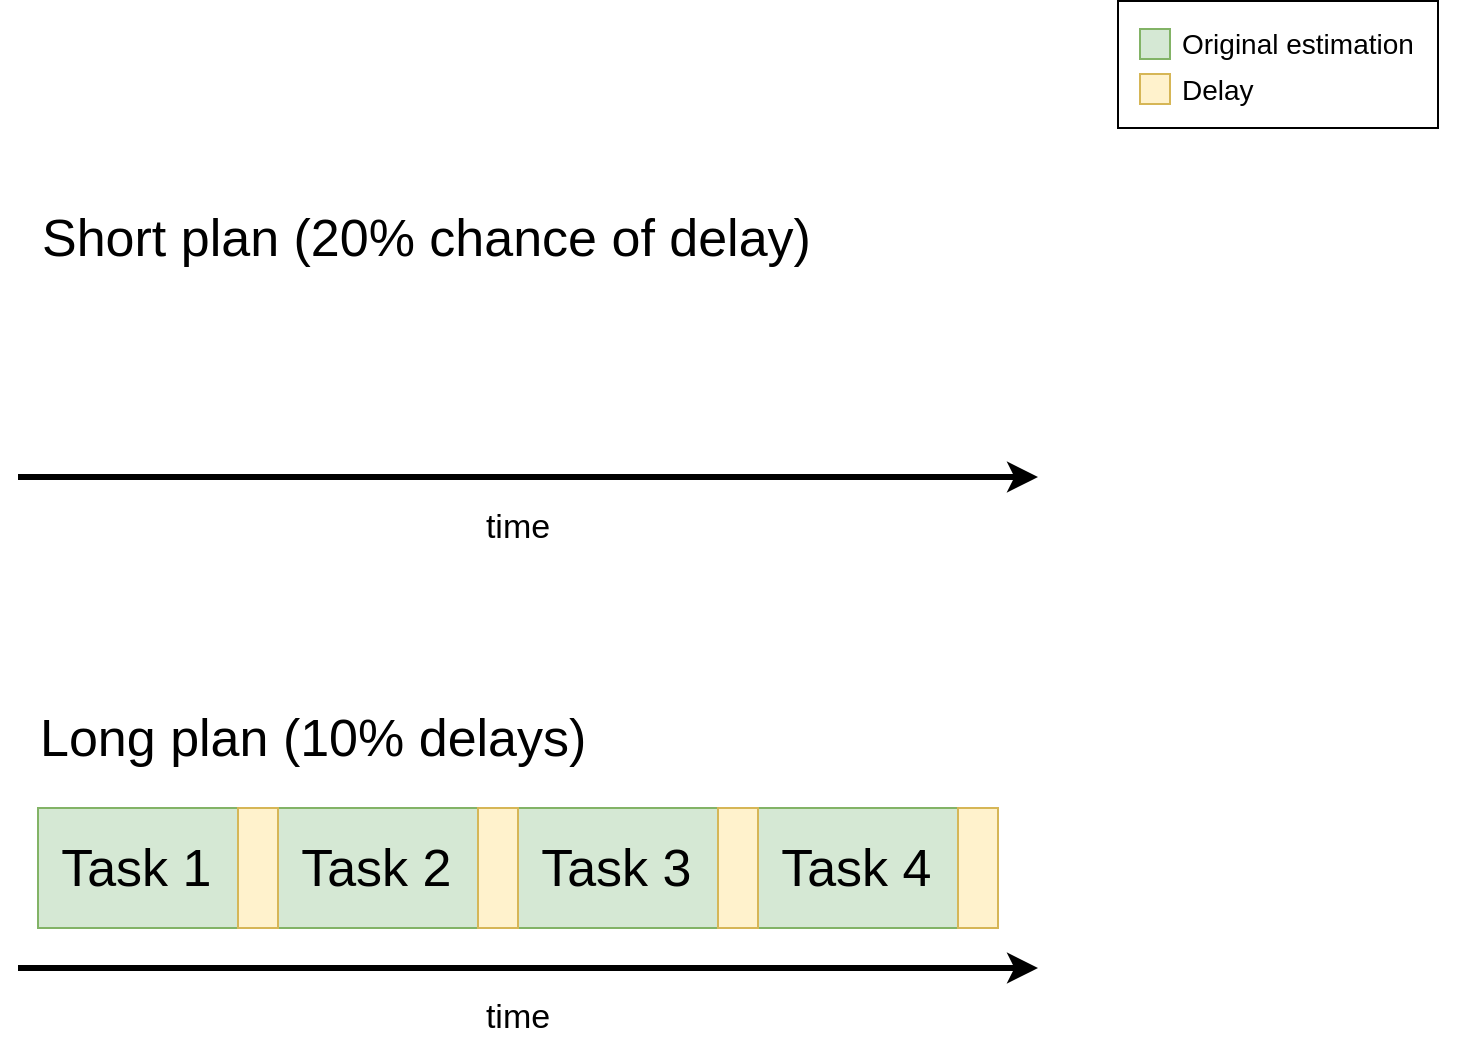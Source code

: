 <mxfile version="20.0.4" type="device"><diagram id="-2s3bSVUqWXzom6gFjVe" name="Page-1"><mxGraphModel dx="1186" dy="714" grid="1" gridSize="10" guides="1" tooltips="1" connect="1" arrows="1" fold="1" page="1" pageScale="1" pageWidth="827" pageHeight="1169" math="0" shadow="0"><root><mxCell id="0"/><mxCell id="1" parent="0"/><mxCell id="1u4Bp3xp8qjg-ytO70vA-32" value="" style="rounded=0;whiteSpace=wrap;html=1;fontSize=14;" vertex="1" parent="1"><mxGeometry x="600" y="16.5" width="160" height="63.5" as="geometry"/></mxCell><mxCell id="1u4Bp3xp8qjg-ytO70vA-5" value="Short plan (20% chance of delay)" style="text;html=1;strokeColor=none;fillColor=none;align=left;verticalAlign=middle;whiteSpace=wrap;rounded=0;fontSize=26;" vertex="1" parent="1"><mxGeometry x="60" y="120" width="430" height="30" as="geometry"/></mxCell><mxCell id="1u4Bp3xp8qjg-ytO70vA-9" value="time" style="text;html=1;strokeColor=none;fillColor=none;align=center;verticalAlign=middle;whiteSpace=wrap;rounded=0;fontSize=17;" vertex="1" parent="1"><mxGeometry x="175" y="264.5" width="250" height="30" as="geometry"/></mxCell><mxCell id="1u4Bp3xp8qjg-ytO70vA-10" value="" style="endArrow=classic;html=1;rounded=0;fontSize=26;strokeWidth=3;" edge="1" parent="1"><mxGeometry width="50" height="50" relative="1" as="geometry"><mxPoint x="50" y="254.5" as="sourcePoint"/><mxPoint x="560" y="254.5" as="targetPoint"/></mxGeometry></mxCell><mxCell id="1u4Bp3xp8qjg-ytO70vA-11" value="Long plan (10% delays)" style="text;html=1;strokeColor=none;fillColor=none;align=left;verticalAlign=middle;whiteSpace=wrap;rounded=0;fontSize=26;" vertex="1" parent="1"><mxGeometry x="58.5" y="370" width="329" height="30" as="geometry"/></mxCell><mxCell id="1u4Bp3xp8qjg-ytO70vA-22" value="" style="rounded=0;whiteSpace=wrap;html=1;fontSize=17;fillColor=#d5e8d4;strokeColor=#82b366;" vertex="1" parent="1"><mxGeometry x="611" y="30.5" width="15" height="15" as="geometry"/></mxCell><mxCell id="1u4Bp3xp8qjg-ytO70vA-23" value="Original estimation" style="text;html=1;strokeColor=none;fillColor=none;align=left;verticalAlign=middle;whiteSpace=wrap;rounded=0;fontSize=14;" vertex="1" parent="1"><mxGeometry x="630" y="23" width="150" height="30" as="geometry"/></mxCell><mxCell id="1u4Bp3xp8qjg-ytO70vA-27" value="" style="rounded=0;whiteSpace=wrap;html=1;fontSize=17;fillColor=#fff2cc;strokeColor=#d6b656;" vertex="1" parent="1"><mxGeometry x="611" y="53" width="15" height="15" as="geometry"/></mxCell><mxCell id="1u4Bp3xp8qjg-ytO70vA-28" value="&lt;font style=&quot;font-size: 14px;&quot;&gt;Delay&lt;/font&gt;" style="text;html=1;strokeColor=none;fillColor=none;align=left;verticalAlign=middle;whiteSpace=wrap;rounded=0;fontSize=14;" vertex="1" parent="1"><mxGeometry x="630" y="45.5" width="90" height="30" as="geometry"/></mxCell><mxCell id="1u4Bp3xp8qjg-ytO70vA-56" value="" style="group;fillColor=#d5e8d4;strokeColor=#82b366;" vertex="1" connectable="0" parent="1"><mxGeometry x="60" y="420" width="480" height="60" as="geometry"/></mxCell><mxCell id="1u4Bp3xp8qjg-ytO70vA-57" value="&lt;font style=&quot;font-size: 26px;&quot;&gt;Task 1&lt;/font&gt;&lt;span style=&quot;font-size: 26px;&quot;&gt;&amp;nbsp; &amp;nbsp;&lt;/span&gt;" style="rounded=0;whiteSpace=wrap;html=1;fillColor=#d5e8d4;strokeColor=#82b366;" vertex="1" parent="1u4Bp3xp8qjg-ytO70vA-56"><mxGeometry width="120" height="60" as="geometry"/></mxCell><mxCell id="1u4Bp3xp8qjg-ytO70vA-58" value="&lt;font style=&quot;font-size: 26px;&quot;&gt;Task 2&lt;/font&gt;&lt;span style=&quot;font-size: 26px;&quot;&gt;&amp;nbsp; &amp;nbsp;&lt;/span&gt;" style="rounded=0;whiteSpace=wrap;html=1;fillColor=#d5e8d4;strokeColor=#82b366;" vertex="1" parent="1u4Bp3xp8qjg-ytO70vA-56"><mxGeometry x="120" width="120" height="60" as="geometry"/></mxCell><mxCell id="1u4Bp3xp8qjg-ytO70vA-59" value="&lt;font style=&quot;font-size: 26px;&quot;&gt;Task 3&lt;/font&gt;&lt;span style=&quot;font-size: 26px;&quot;&gt;&amp;nbsp; &amp;nbsp;&lt;/span&gt;" style="rounded=0;whiteSpace=wrap;html=1;fillColor=#d5e8d4;strokeColor=#82b366;" vertex="1" parent="1u4Bp3xp8qjg-ytO70vA-56"><mxGeometry x="240" width="120" height="60" as="geometry"/></mxCell><mxCell id="1u4Bp3xp8qjg-ytO70vA-60" value="&lt;font style=&quot;font-size: 26px;&quot;&gt;Task 4&amp;nbsp; &amp;nbsp;&lt;/font&gt;" style="rounded=0;whiteSpace=wrap;html=1;fillColor=#d5e8d4;strokeColor=#82b366;" vertex="1" parent="1u4Bp3xp8qjg-ytO70vA-56"><mxGeometry x="360" width="120" height="60" as="geometry"/></mxCell><mxCell id="1u4Bp3xp8qjg-ytO70vA-61" value="" style="rounded=0;whiteSpace=wrap;html=1;fontSize=14;fillColor=#fff2cc;strokeColor=#d6b656;" vertex="1" parent="1u4Bp3xp8qjg-ytO70vA-56"><mxGeometry x="100" width="20" height="60" as="geometry"/></mxCell><mxCell id="1u4Bp3xp8qjg-ytO70vA-62" value="" style="rounded=0;whiteSpace=wrap;html=1;fontSize=14;fillColor=#fff2cc;strokeColor=#d6b656;" vertex="1" parent="1u4Bp3xp8qjg-ytO70vA-56"><mxGeometry x="220" width="20" height="60" as="geometry"/></mxCell><mxCell id="1u4Bp3xp8qjg-ytO70vA-63" value="" style="rounded=0;whiteSpace=wrap;html=1;fontSize=14;fillColor=#fff2cc;strokeColor=#d6b656;" vertex="1" parent="1u4Bp3xp8qjg-ytO70vA-56"><mxGeometry x="340" width="20" height="60" as="geometry"/></mxCell><mxCell id="1u4Bp3xp8qjg-ytO70vA-64" value="" style="rounded=0;whiteSpace=wrap;html=1;fontSize=14;fillColor=#fff2cc;strokeColor=#d6b656;" vertex="1" parent="1u4Bp3xp8qjg-ytO70vA-56"><mxGeometry x="460" width="20" height="60" as="geometry"/></mxCell><mxCell id="1u4Bp3xp8qjg-ytO70vA-65" value="time" style="text;html=1;strokeColor=none;fillColor=none;align=center;verticalAlign=middle;whiteSpace=wrap;rounded=0;fontSize=17;" vertex="1" parent="1"><mxGeometry x="175" y="510" width="250" height="30" as="geometry"/></mxCell><mxCell id="1u4Bp3xp8qjg-ytO70vA-66" value="" style="endArrow=classic;html=1;rounded=0;fontSize=26;strokeWidth=3;" edge="1" parent="1"><mxGeometry width="50" height="50" relative="1" as="geometry"><mxPoint x="50" y="500" as="sourcePoint"/><mxPoint x="560" y="500" as="targetPoint"/></mxGeometry></mxCell></root></mxGraphModel></diagram></mxfile>